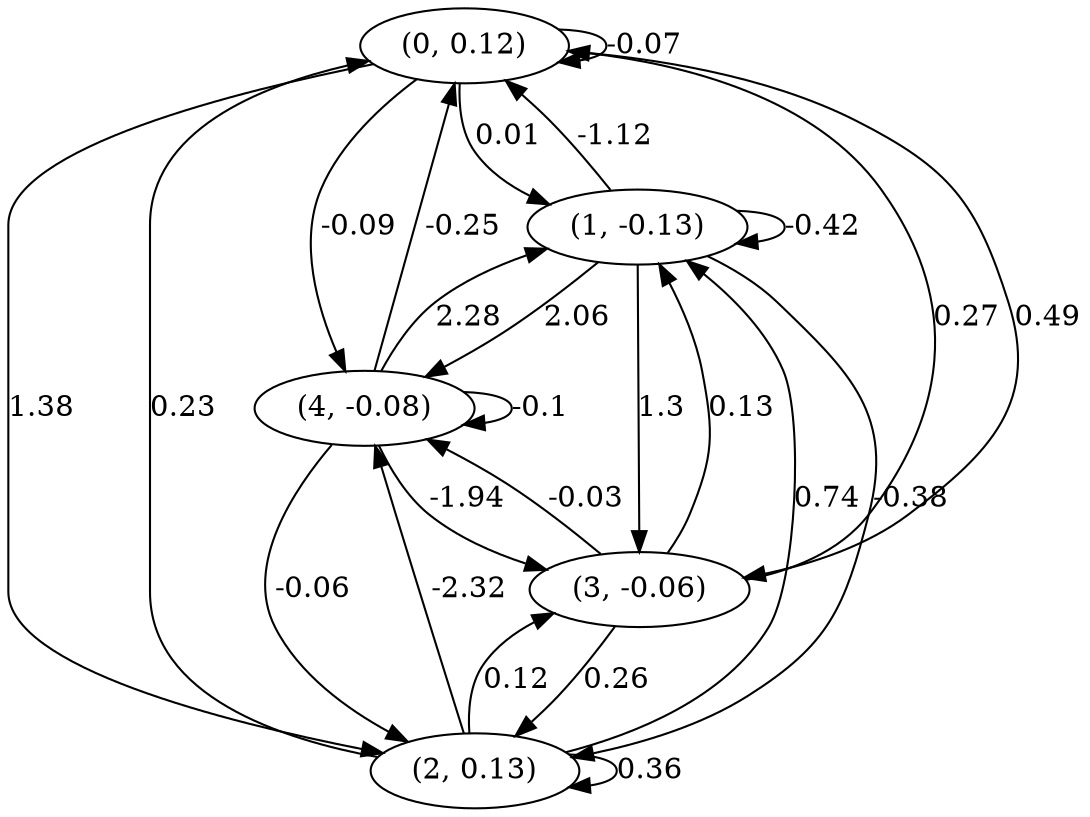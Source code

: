 digraph {
    0 [ label = "(0, 0.12)" ]
    1 [ label = "(1, -0.13)" ]
    2 [ label = "(2, 0.13)" ]
    3 [ label = "(3, -0.06)" ]
    4 [ label = "(4, -0.08)" ]
    0 -> 0 [ label = "-0.07" ]
    1 -> 1 [ label = "-0.42" ]
    2 -> 2 [ label = "0.36" ]
    4 -> 4 [ label = "-0.1" ]
    1 -> 0 [ label = "-1.12" ]
    2 -> 0 [ label = "0.23" ]
    3 -> 0 [ label = "0.27" ]
    4 -> 0 [ label = "-0.25" ]
    0 -> 1 [ label = "0.01" ]
    2 -> 1 [ label = "0.74" ]
    3 -> 1 [ label = "0.13" ]
    4 -> 1 [ label = "2.28" ]
    0 -> 2 [ label = "1.38" ]
    1 -> 2 [ label = "-0.38" ]
    3 -> 2 [ label = "0.26" ]
    4 -> 2 [ label = "-0.06" ]
    0 -> 3 [ label = "0.49" ]
    1 -> 3 [ label = "1.3" ]
    2 -> 3 [ label = "0.12" ]
    4 -> 3 [ label = "-1.94" ]
    0 -> 4 [ label = "-0.09" ]
    1 -> 4 [ label = "2.06" ]
    2 -> 4 [ label = "-2.32" ]
    3 -> 4 [ label = "-0.03" ]
}


